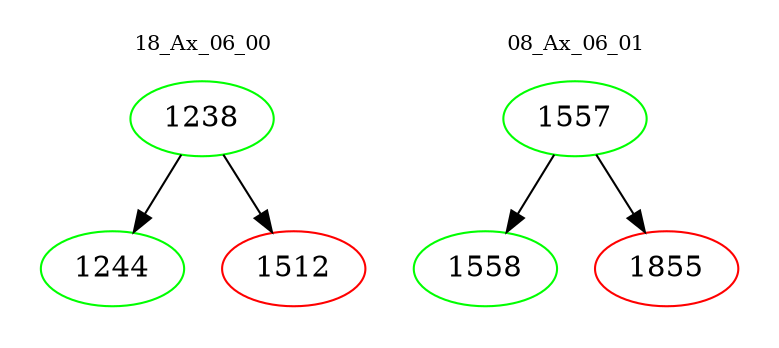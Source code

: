 digraph{
subgraph cluster_0 {
color = white
label = "18_Ax_06_00";
fontsize=10;
T0_1238 [label="1238", color="green"]
T0_1238 -> T0_1244 [color="black"]
T0_1244 [label="1244", color="green"]
T0_1238 -> T0_1512 [color="black"]
T0_1512 [label="1512", color="red"]
}
subgraph cluster_1 {
color = white
label = "08_Ax_06_01";
fontsize=10;
T1_1557 [label="1557", color="green"]
T1_1557 -> T1_1558 [color="black"]
T1_1558 [label="1558", color="green"]
T1_1557 -> T1_1855 [color="black"]
T1_1855 [label="1855", color="red"]
}
}
